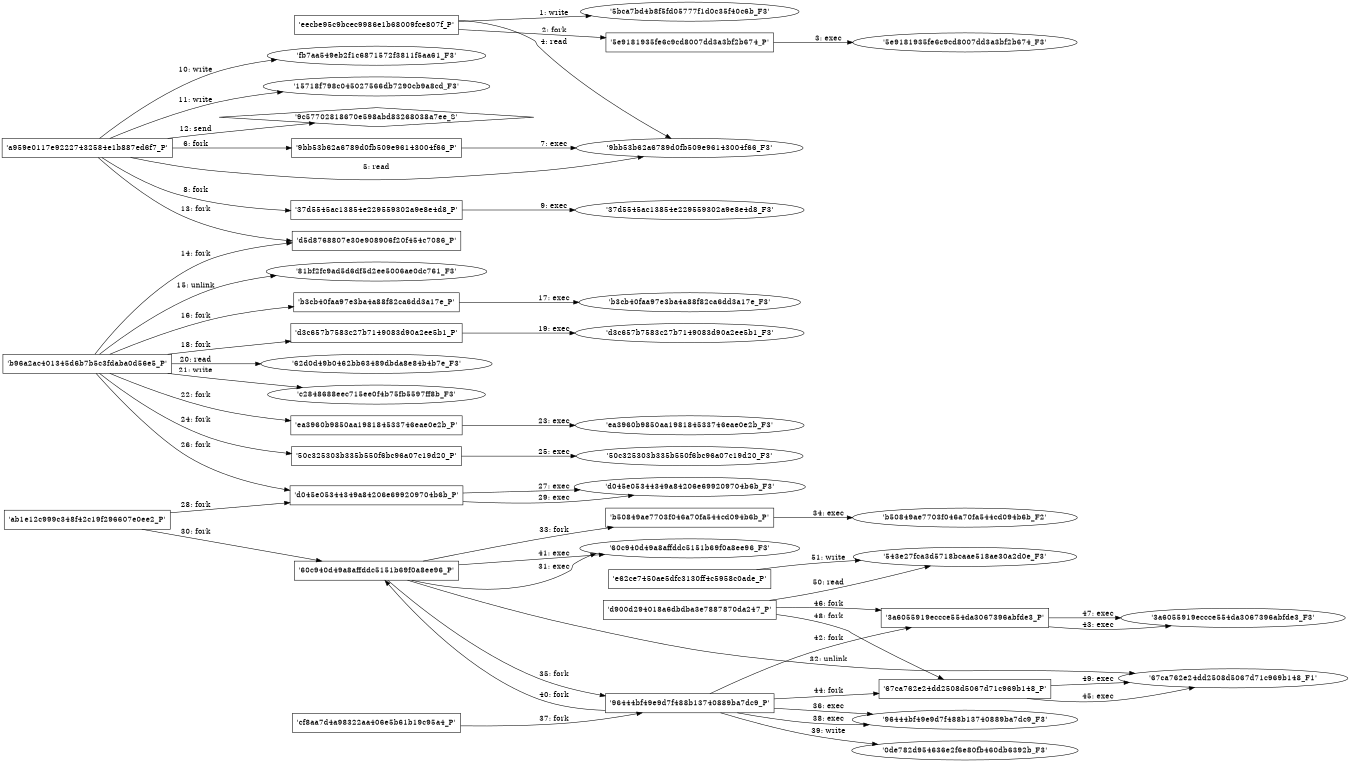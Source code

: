 digraph "D:\Learning\Paper\apt\基于CTI的攻击预警\Dataset\攻击图\ASGfromALLCTI\Threat Roundup for  June 4 to June 11.dot" {
rankdir="LR"
size="9"
fixedsize="false"
splines="true"
nodesep=0.3
ranksep=0
fontsize=10
overlap="scalexy"
engine= "neato"
	"'5bca7bd4b8f5fd05777f1d0c35f40c6b_F3'" [node_type=file shape=ellipse]
	"'eecbe95c9bcec9986e1b68009fce807f_P'" [node_type=Process shape=box]
	"'eecbe95c9bcec9986e1b68009fce807f_P'" -> "'5bca7bd4b8f5fd05777f1d0c35f40c6b_F3'" [label="1: write"]
	"'eecbe95c9bcec9986e1b68009fce807f_P'" [node_type=Process shape=box]
	"'5e9181935fe6c9cd8007dd3a3bf2b674_P'" [node_type=Process shape=box]
	"'eecbe95c9bcec9986e1b68009fce807f_P'" -> "'5e9181935fe6c9cd8007dd3a3bf2b674_P'" [label="2: fork"]
	"'5e9181935fe6c9cd8007dd3a3bf2b674_P'" [node_type=Process shape=box]
	"'5e9181935fe6c9cd8007dd3a3bf2b674_F3'" [node_type=File shape=ellipse]
	"'5e9181935fe6c9cd8007dd3a3bf2b674_P'" -> "'5e9181935fe6c9cd8007dd3a3bf2b674_F3'" [label="3: exec"]
	"'9bb53b62a6789d0fb509e96143004f66_F3'" [node_type=file shape=ellipse]
	"'eecbe95c9bcec9986e1b68009fce807f_P'" [node_type=Process shape=box]
	"'eecbe95c9bcec9986e1b68009fce807f_P'" -> "'9bb53b62a6789d0fb509e96143004f66_F3'" [label="4: read"]
	"'9bb53b62a6789d0fb509e96143004f66_F3'" [node_type=file shape=ellipse]
	"'a959e0117e92227432584e1b887ed6f7_P'" [node_type=Process shape=box]
	"'a959e0117e92227432584e1b887ed6f7_P'" -> "'9bb53b62a6789d0fb509e96143004f66_F3'" [label="5: read"]
	"'a959e0117e92227432584e1b887ed6f7_P'" [node_type=Process shape=box]
	"'9bb53b62a6789d0fb509e96143004f66_P'" [node_type=Process shape=box]
	"'a959e0117e92227432584e1b887ed6f7_P'" -> "'9bb53b62a6789d0fb509e96143004f66_P'" [label="6: fork"]
	"'9bb53b62a6789d0fb509e96143004f66_P'" [node_type=Process shape=box]
	"'9bb53b62a6789d0fb509e96143004f66_F3'" [node_type=File shape=ellipse]
	"'9bb53b62a6789d0fb509e96143004f66_P'" -> "'9bb53b62a6789d0fb509e96143004f66_F3'" [label="7: exec"]
	"'a959e0117e92227432584e1b887ed6f7_P'" [node_type=Process shape=box]
	"'37d5545ac13854e229559302a9e8e4d8_P'" [node_type=Process shape=box]
	"'a959e0117e92227432584e1b887ed6f7_P'" -> "'37d5545ac13854e229559302a9e8e4d8_P'" [label="8: fork"]
	"'37d5545ac13854e229559302a9e8e4d8_P'" [node_type=Process shape=box]
	"'37d5545ac13854e229559302a9e8e4d8_F3'" [node_type=File shape=ellipse]
	"'37d5545ac13854e229559302a9e8e4d8_P'" -> "'37d5545ac13854e229559302a9e8e4d8_F3'" [label="9: exec"]
	"'fb7aa549eb2f1c6871572f3811f5aa61_F3'" [node_type=file shape=ellipse]
	"'a959e0117e92227432584e1b887ed6f7_P'" [node_type=Process shape=box]
	"'a959e0117e92227432584e1b887ed6f7_P'" -> "'fb7aa549eb2f1c6871572f3811f5aa61_F3'" [label="10: write"]
	"'15718f798c045027566db7290cb9a8cd_F3'" [node_type=file shape=ellipse]
	"'a959e0117e92227432584e1b887ed6f7_P'" [node_type=Process shape=box]
	"'a959e0117e92227432584e1b887ed6f7_P'" -> "'15718f798c045027566db7290cb9a8cd_F3'" [label="11: write"]
	"'9c57702818670e598abd83268038a7ee_S'" [node_type=Socket shape=diamond]
	"'a959e0117e92227432584e1b887ed6f7_P'" [node_type=Process shape=box]
	"'a959e0117e92227432584e1b887ed6f7_P'" -> "'9c57702818670e598abd83268038a7ee_S'" [label="12: send"]
	"'a959e0117e92227432584e1b887ed6f7_P'" [node_type=Process shape=box]
	"'d5d8768807e30e908906f20f454c7086_P'" [node_type=Process shape=box]
	"'a959e0117e92227432584e1b887ed6f7_P'" -> "'d5d8768807e30e908906f20f454c7086_P'" [label="13: fork"]
	"'b96a2ac401345d6b7b5c3fdaba0d56e5_P'" [node_type=Process shape=box]
	"'d5d8768807e30e908906f20f454c7086_P'" [node_type=Process shape=box]
	"'b96a2ac401345d6b7b5c3fdaba0d56e5_P'" -> "'d5d8768807e30e908906f20f454c7086_P'" [label="14: fork"]
	"'81bf2fc9ad5d6df5d2ee5006ae0dc761_F3'" [node_type=file shape=ellipse]
	"'b96a2ac401345d6b7b5c3fdaba0d56e5_P'" [node_type=Process shape=box]
	"'b96a2ac401345d6b7b5c3fdaba0d56e5_P'" -> "'81bf2fc9ad5d6df5d2ee5006ae0dc761_F3'" [label="15: unlink"]
	"'b96a2ac401345d6b7b5c3fdaba0d56e5_P'" [node_type=Process shape=box]
	"'b3cb40faa97e3ba4a88f82ca6dd3a17e_P'" [node_type=Process shape=box]
	"'b96a2ac401345d6b7b5c3fdaba0d56e5_P'" -> "'b3cb40faa97e3ba4a88f82ca6dd3a17e_P'" [label="16: fork"]
	"'b3cb40faa97e3ba4a88f82ca6dd3a17e_P'" [node_type=Process shape=box]
	"'b3cb40faa97e3ba4a88f82ca6dd3a17e_F3'" [node_type=File shape=ellipse]
	"'b3cb40faa97e3ba4a88f82ca6dd3a17e_P'" -> "'b3cb40faa97e3ba4a88f82ca6dd3a17e_F3'" [label="17: exec"]
	"'b96a2ac401345d6b7b5c3fdaba0d56e5_P'" [node_type=Process shape=box]
	"'d3c657b7583c27b7149083d90a2ee5b1_P'" [node_type=Process shape=box]
	"'b96a2ac401345d6b7b5c3fdaba0d56e5_P'" -> "'d3c657b7583c27b7149083d90a2ee5b1_P'" [label="18: fork"]
	"'d3c657b7583c27b7149083d90a2ee5b1_P'" [node_type=Process shape=box]
	"'d3c657b7583c27b7149083d90a2ee5b1_F3'" [node_type=File shape=ellipse]
	"'d3c657b7583c27b7149083d90a2ee5b1_P'" -> "'d3c657b7583c27b7149083d90a2ee5b1_F3'" [label="19: exec"]
	"'62d0d49b0462bb63489dbda8e84b4b7e_F3'" [node_type=file shape=ellipse]
	"'b96a2ac401345d6b7b5c3fdaba0d56e5_P'" [node_type=Process shape=box]
	"'b96a2ac401345d6b7b5c3fdaba0d56e5_P'" -> "'62d0d49b0462bb63489dbda8e84b4b7e_F3'" [label="20: read"]
	"'c2848688eec715ee0f4b75fb5597ff8b_F3'" [node_type=file shape=ellipse]
	"'b96a2ac401345d6b7b5c3fdaba0d56e5_P'" [node_type=Process shape=box]
	"'b96a2ac401345d6b7b5c3fdaba0d56e5_P'" -> "'c2848688eec715ee0f4b75fb5597ff8b_F3'" [label="21: write"]
	"'b96a2ac401345d6b7b5c3fdaba0d56e5_P'" [node_type=Process shape=box]
	"'ea3960b9850aa198184533746eae0e2b_P'" [node_type=Process shape=box]
	"'b96a2ac401345d6b7b5c3fdaba0d56e5_P'" -> "'ea3960b9850aa198184533746eae0e2b_P'" [label="22: fork"]
	"'ea3960b9850aa198184533746eae0e2b_P'" [node_type=Process shape=box]
	"'ea3960b9850aa198184533746eae0e2b_F3'" [node_type=File shape=ellipse]
	"'ea3960b9850aa198184533746eae0e2b_P'" -> "'ea3960b9850aa198184533746eae0e2b_F3'" [label="23: exec"]
	"'b96a2ac401345d6b7b5c3fdaba0d56e5_P'" [node_type=Process shape=box]
	"'50c325303b335b550f6bc96a07c19d20_P'" [node_type=Process shape=box]
	"'b96a2ac401345d6b7b5c3fdaba0d56e5_P'" -> "'50c325303b335b550f6bc96a07c19d20_P'" [label="24: fork"]
	"'50c325303b335b550f6bc96a07c19d20_P'" [node_type=Process shape=box]
	"'50c325303b335b550f6bc96a07c19d20_F3'" [node_type=File shape=ellipse]
	"'50c325303b335b550f6bc96a07c19d20_P'" -> "'50c325303b335b550f6bc96a07c19d20_F3'" [label="25: exec"]
	"'b96a2ac401345d6b7b5c3fdaba0d56e5_P'" [node_type=Process shape=box]
	"'d045e05344349a84206e699209704b6b_P'" [node_type=Process shape=box]
	"'b96a2ac401345d6b7b5c3fdaba0d56e5_P'" -> "'d045e05344349a84206e699209704b6b_P'" [label="26: fork"]
	"'d045e05344349a84206e699209704b6b_P'" [node_type=Process shape=box]
	"'d045e05344349a84206e699209704b6b_F3'" [node_type=File shape=ellipse]
	"'d045e05344349a84206e699209704b6b_P'" -> "'d045e05344349a84206e699209704b6b_F3'" [label="27: exec"]
	"'ab1e12c999c348f42c19f296607e0ee2_P'" [node_type=Process shape=box]
	"'d045e05344349a84206e699209704b6b_P'" [node_type=Process shape=box]
	"'ab1e12c999c348f42c19f296607e0ee2_P'" -> "'d045e05344349a84206e699209704b6b_P'" [label="28: fork"]
	"'d045e05344349a84206e699209704b6b_P'" [node_type=Process shape=box]
	"'d045e05344349a84206e699209704b6b_F3'" [node_type=File shape=ellipse]
	"'d045e05344349a84206e699209704b6b_P'" -> "'d045e05344349a84206e699209704b6b_F3'" [label="29: exec"]
	"'ab1e12c999c348f42c19f296607e0ee2_P'" [node_type=Process shape=box]
	"'60c940d49a8affddc5151b69f0a8ee96_P'" [node_type=Process shape=box]
	"'ab1e12c999c348f42c19f296607e0ee2_P'" -> "'60c940d49a8affddc5151b69f0a8ee96_P'" [label="30: fork"]
	"'60c940d49a8affddc5151b69f0a8ee96_P'" [node_type=Process shape=box]
	"'60c940d49a8affddc5151b69f0a8ee96_F3'" [node_type=File shape=ellipse]
	"'60c940d49a8affddc5151b69f0a8ee96_P'" -> "'60c940d49a8affddc5151b69f0a8ee96_F3'" [label="31: exec"]
	"'67ca762e24dd2508d5067d71c969b148_F1'" [node_type=file shape=ellipse]
	"'60c940d49a8affddc5151b69f0a8ee96_P'" [node_type=Process shape=box]
	"'60c940d49a8affddc5151b69f0a8ee96_P'" -> "'67ca762e24dd2508d5067d71c969b148_F1'" [label="32: unlink"]
	"'60c940d49a8affddc5151b69f0a8ee96_P'" [node_type=Process shape=box]
	"'b50849ae7703f046a70fa544cd094b6b_P'" [node_type=Process shape=box]
	"'60c940d49a8affddc5151b69f0a8ee96_P'" -> "'b50849ae7703f046a70fa544cd094b6b_P'" [label="33: fork"]
	"'b50849ae7703f046a70fa544cd094b6b_P'" [node_type=Process shape=box]
	"'b50849ae7703f046a70fa544cd094b6b_F2'" [node_type=File shape=ellipse]
	"'b50849ae7703f046a70fa544cd094b6b_P'" -> "'b50849ae7703f046a70fa544cd094b6b_F2'" [label="34: exec"]
	"'60c940d49a8affddc5151b69f0a8ee96_P'" [node_type=Process shape=box]
	"'96444bf49e9d7f488b13740889ba7dc9_P'" [node_type=Process shape=box]
	"'60c940d49a8affddc5151b69f0a8ee96_P'" -> "'96444bf49e9d7f488b13740889ba7dc9_P'" [label="35: fork"]
	"'96444bf49e9d7f488b13740889ba7dc9_P'" [node_type=Process shape=box]
	"'96444bf49e9d7f488b13740889ba7dc9_F3'" [node_type=File shape=ellipse]
	"'96444bf49e9d7f488b13740889ba7dc9_P'" -> "'96444bf49e9d7f488b13740889ba7dc9_F3'" [label="36: exec"]
	"'cf8aa7d4a98322aa406e5b61b19c95a4_P'" [node_type=Process shape=box]
	"'96444bf49e9d7f488b13740889ba7dc9_P'" [node_type=Process shape=box]
	"'cf8aa7d4a98322aa406e5b61b19c95a4_P'" -> "'96444bf49e9d7f488b13740889ba7dc9_P'" [label="37: fork"]
	"'96444bf49e9d7f488b13740889ba7dc9_P'" [node_type=Process shape=box]
	"'96444bf49e9d7f488b13740889ba7dc9_F3'" [node_type=File shape=ellipse]
	"'96444bf49e9d7f488b13740889ba7dc9_P'" -> "'96444bf49e9d7f488b13740889ba7dc9_F3'" [label="38: exec"]
	"'0de782d954636e2f6e80fb460db6392b_F3'" [node_type=file shape=ellipse]
	"'96444bf49e9d7f488b13740889ba7dc9_P'" [node_type=Process shape=box]
	"'96444bf49e9d7f488b13740889ba7dc9_P'" -> "'0de782d954636e2f6e80fb460db6392b_F3'" [label="39: write"]
	"'96444bf49e9d7f488b13740889ba7dc9_P'" [node_type=Process shape=box]
	"'60c940d49a8affddc5151b69f0a8ee96_P'" [node_type=Process shape=box]
	"'96444bf49e9d7f488b13740889ba7dc9_P'" -> "'60c940d49a8affddc5151b69f0a8ee96_P'" [label="40: fork"]
	"'60c940d49a8affddc5151b69f0a8ee96_P'" [node_type=Process shape=box]
	"'60c940d49a8affddc5151b69f0a8ee96_F3'" [node_type=File shape=ellipse]
	"'60c940d49a8affddc5151b69f0a8ee96_P'" -> "'60c940d49a8affddc5151b69f0a8ee96_F3'" [label="41: exec"]
	"'96444bf49e9d7f488b13740889ba7dc9_P'" [node_type=Process shape=box]
	"'3a6055919eccce554da3067396abfde3_P'" [node_type=Process shape=box]
	"'96444bf49e9d7f488b13740889ba7dc9_P'" -> "'3a6055919eccce554da3067396abfde3_P'" [label="42: fork"]
	"'3a6055919eccce554da3067396abfde3_P'" [node_type=Process shape=box]
	"'3a6055919eccce554da3067396abfde3_F3'" [node_type=File shape=ellipse]
	"'3a6055919eccce554da3067396abfde3_P'" -> "'3a6055919eccce554da3067396abfde3_F3'" [label="43: exec"]
	"'96444bf49e9d7f488b13740889ba7dc9_P'" [node_type=Process shape=box]
	"'67ca762e24dd2508d5067d71c969b148_P'" [node_type=Process shape=box]
	"'96444bf49e9d7f488b13740889ba7dc9_P'" -> "'67ca762e24dd2508d5067d71c969b148_P'" [label="44: fork"]
	"'67ca762e24dd2508d5067d71c969b148_P'" [node_type=Process shape=box]
	"'67ca762e24dd2508d5067d71c969b148_F1'" [node_type=File shape=ellipse]
	"'67ca762e24dd2508d5067d71c969b148_P'" -> "'67ca762e24dd2508d5067d71c969b148_F1'" [label="45: exec"]
	"'d900d294018a6dbdba3e7887870da247_P'" [node_type=Process shape=box]
	"'3a6055919eccce554da3067396abfde3_P'" [node_type=Process shape=box]
	"'d900d294018a6dbdba3e7887870da247_P'" -> "'3a6055919eccce554da3067396abfde3_P'" [label="46: fork"]
	"'3a6055919eccce554da3067396abfde3_P'" [node_type=Process shape=box]
	"'3a6055919eccce554da3067396abfde3_F3'" [node_type=File shape=ellipse]
	"'3a6055919eccce554da3067396abfde3_P'" -> "'3a6055919eccce554da3067396abfde3_F3'" [label="47: exec"]
	"'d900d294018a6dbdba3e7887870da247_P'" [node_type=Process shape=box]
	"'67ca762e24dd2508d5067d71c969b148_P'" [node_type=Process shape=box]
	"'d900d294018a6dbdba3e7887870da247_P'" -> "'67ca762e24dd2508d5067d71c969b148_P'" [label="48: fork"]
	"'67ca762e24dd2508d5067d71c969b148_P'" [node_type=Process shape=box]
	"'67ca762e24dd2508d5067d71c969b148_F1'" [node_type=File shape=ellipse]
	"'67ca762e24dd2508d5067d71c969b148_P'" -> "'67ca762e24dd2508d5067d71c969b148_F1'" [label="49: exec"]
	"'543e27fca3d5718bcaae518ae30a2d0e_F3'" [node_type=file shape=ellipse]
	"'d900d294018a6dbdba3e7887870da247_P'" [node_type=Process shape=box]
	"'d900d294018a6dbdba3e7887870da247_P'" -> "'543e27fca3d5718bcaae518ae30a2d0e_F3'" [label="50: read"]
	"'543e27fca3d5718bcaae518ae30a2d0e_F3'" [node_type=file shape=ellipse]
	"'e62ce7450ae5dfc3130ff4c5958c0ade_P'" [node_type=Process shape=box]
	"'e62ce7450ae5dfc3130ff4c5958c0ade_P'" -> "'543e27fca3d5718bcaae518ae30a2d0e_F3'" [label="51: write"]
}
